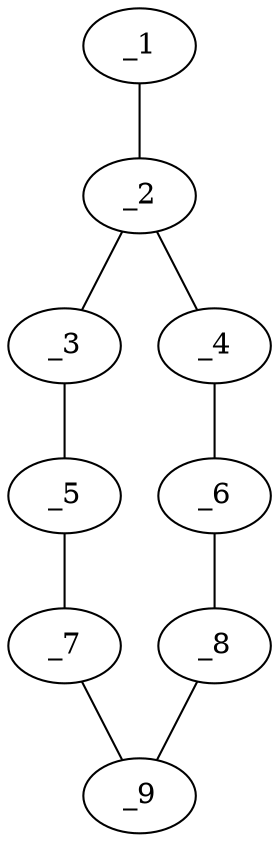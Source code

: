 graph molid20985 {
	_1	 [charge=0,
		chem=4,
		symbol="N  ",
		x="5.6131",
		y=0];
	_2	 [charge=0,
		chem=1,
		symbol="C  ",
		x="4.6131",
		y=0];
	_1 -- _2	 [valence=1];
	_3	 [charge=0,
		chem=1,
		symbol="C  ",
		x="4.2304",
		y="-0.9239"];
	_2 -- _3	 [valence=1];
	_4	 [charge=0,
		chem=1,
		symbol="C  ",
		x="4.2304",
		y="0.9239"];
	_2 -- _4	 [valence=1];
	_5	 [charge=0,
		chem=1,
		symbol="C  ",
		x="3.3066",
		y="-1.3066"];
	_3 -- _5	 [valence=1];
	_6	 [charge=0,
		chem=1,
		symbol="C  ",
		x="3.3066",
		y="1.3066"];
	_4 -- _6	 [valence=1];
	_7	 [charge=0,
		chem=1,
		symbol="C  ",
		x="2.3827",
		y="-0.9239"];
	_5 -- _7	 [valence=1];
	_8	 [charge=0,
		chem=1,
		symbol="C  ",
		x="2.3827",
		y="0.9239"];
	_6 -- _8	 [valence=1];
	_9	 [charge=0,
		chem=1,
		symbol="C  ",
		x=2,
		y=0];
	_7 -- _9	 [valence=1];
	_8 -- _9	 [valence=1];
}
